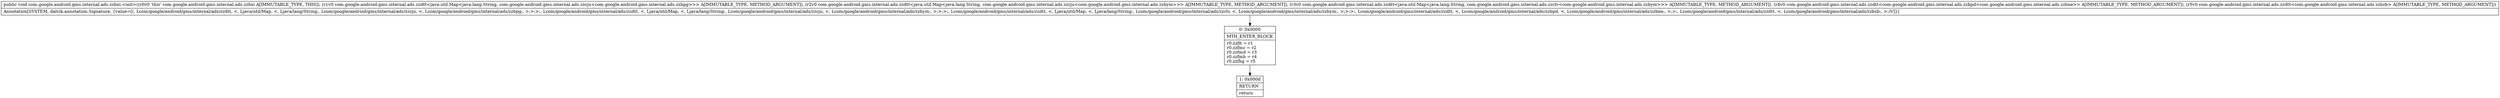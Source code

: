 digraph "CFG forcom.google.android.gms.internal.ads.zzbxi.\<init\>(Lcom\/google\/android\/gms\/internal\/ads\/zzdtt;Lcom\/google\/android\/gms\/internal\/ads\/zzdtt;Lcom\/google\/android\/gms\/internal\/ads\/zzdtt;Lcom\/google\/android\/gms\/internal\/ads\/zzdtt;Lcom\/google\/android\/gms\/internal\/ads\/zzdtt;)V" {
Node_0 [shape=record,label="{0\:\ 0x0000|MTH_ENTER_BLOCK\l|r0.zzfit = r1\lr0.zzfmc = r2\lr0.zzfmd = r3\lr0.zzfmb = r4\lr0.zzfhg = r5\l}"];
Node_1 [shape=record,label="{1\:\ 0x000d|RETURN\l|return\l}"];
MethodNode[shape=record,label="{public void com.google.android.gms.internal.ads.zzbxi.\<init\>((r0v0 'this' com.google.android.gms.internal.ads.zzbxi A[IMMUTABLE_TYPE, THIS]), (r1v0 com.google.android.gms.internal.ads.zzdtt\<java.util.Map\<java.lang.String, com.google.android.gms.internal.ads.zzcju\<com.google.android.gms.internal.ads.zzbpg\>\>\> A[IMMUTABLE_TYPE, METHOD_ARGUMENT]), (r2v0 com.google.android.gms.internal.ads.zzdtt\<java.util.Map\<java.lang.String, com.google.android.gms.internal.ads.zzcju\<com.google.android.gms.internal.ads.zzbym\>\>\> A[IMMUTABLE_TYPE, METHOD_ARGUMENT]), (r3v0 com.google.android.gms.internal.ads.zzdtt\<java.util.Map\<java.lang.String, com.google.android.gms.internal.ads.zzclv\<com.google.android.gms.internal.ads.zzbym\>\>\> A[IMMUTABLE_TYPE, METHOD_ARGUMENT]), (r4v0 com.google.android.gms.internal.ads.zzdtt\<com.google.android.gms.internal.ads.zzbpd\<com.google.android.gms.internal.ads.zzbne\>\> A[IMMUTABLE_TYPE, METHOD_ARGUMENT]), (r5v0 com.google.android.gms.internal.ads.zzdtt\<com.google.android.gms.internal.ads.zzbzb\> A[IMMUTABLE_TYPE, METHOD_ARGUMENT]))  | Annotation[SYSTEM, dalvik.annotation.Signature, \{value=[(, Lcom\/google\/android\/gms\/internal\/ads\/zzdtt, \<, Ljava\/util\/Map, \<, Ljava\/lang\/String;, Lcom\/google\/android\/gms\/internal\/ads\/zzcju, \<, Lcom\/google\/android\/gms\/internal\/ads\/zzbpg;, \>;\>;\>;, Lcom\/google\/android\/gms\/internal\/ads\/zzdtt, \<, Ljava\/util\/Map, \<, Ljava\/lang\/String;, Lcom\/google\/android\/gms\/internal\/ads\/zzcju, \<, Lcom\/google\/android\/gms\/internal\/ads\/zzbym;, \>;\>;\>;, Lcom\/google\/android\/gms\/internal\/ads\/zzdtt, \<, Ljava\/util\/Map, \<, Ljava\/lang\/String;, Lcom\/google\/android\/gms\/internal\/ads\/zzclv, \<, Lcom\/google\/android\/gms\/internal\/ads\/zzbym;, \>;\>;\>;, Lcom\/google\/android\/gms\/internal\/ads\/zzdtt, \<, Lcom\/google\/android\/gms\/internal\/ads\/zzbpd, \<, Lcom\/google\/android\/gms\/internal\/ads\/zzbne;, \>;\>;, Lcom\/google\/android\/gms\/internal\/ads\/zzdtt, \<, Lcom\/google\/android\/gms\/internal\/ads\/zzbzb;, \>;)V]\}]\l}"];
MethodNode -> Node_0;
Node_0 -> Node_1;
}

